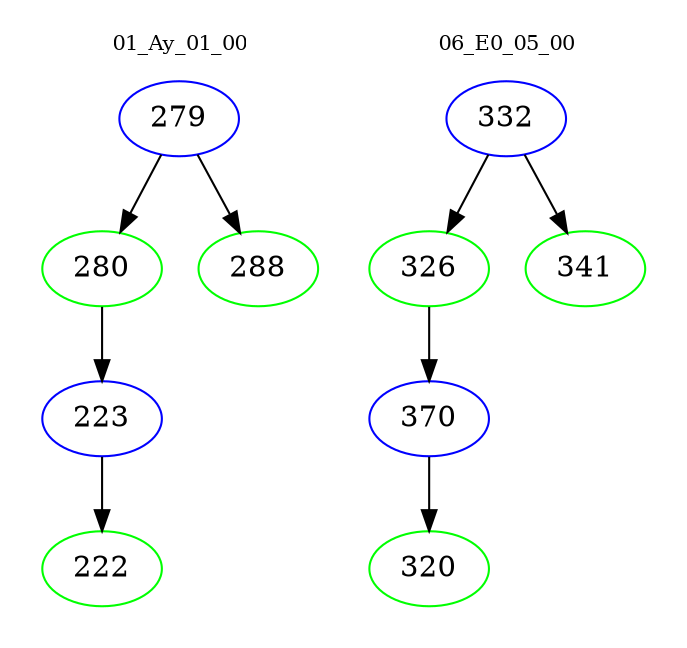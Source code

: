 digraph{
subgraph cluster_0 {
color = white
label = "01_Ay_01_00";
fontsize=10;
T0_279 [label="279", color="blue"]
T0_279 -> T0_280 [color="black"]
T0_280 [label="280", color="green"]
T0_280 -> T0_223 [color="black"]
T0_223 [label="223", color="blue"]
T0_223 -> T0_222 [color="black"]
T0_222 [label="222", color="green"]
T0_279 -> T0_288 [color="black"]
T0_288 [label="288", color="green"]
}
subgraph cluster_1 {
color = white
label = "06_E0_05_00";
fontsize=10;
T1_332 [label="332", color="blue"]
T1_332 -> T1_326 [color="black"]
T1_326 [label="326", color="green"]
T1_326 -> T1_370 [color="black"]
T1_370 [label="370", color="blue"]
T1_370 -> T1_320 [color="black"]
T1_320 [label="320", color="green"]
T1_332 -> T1_341 [color="black"]
T1_341 [label="341", color="green"]
}
}

